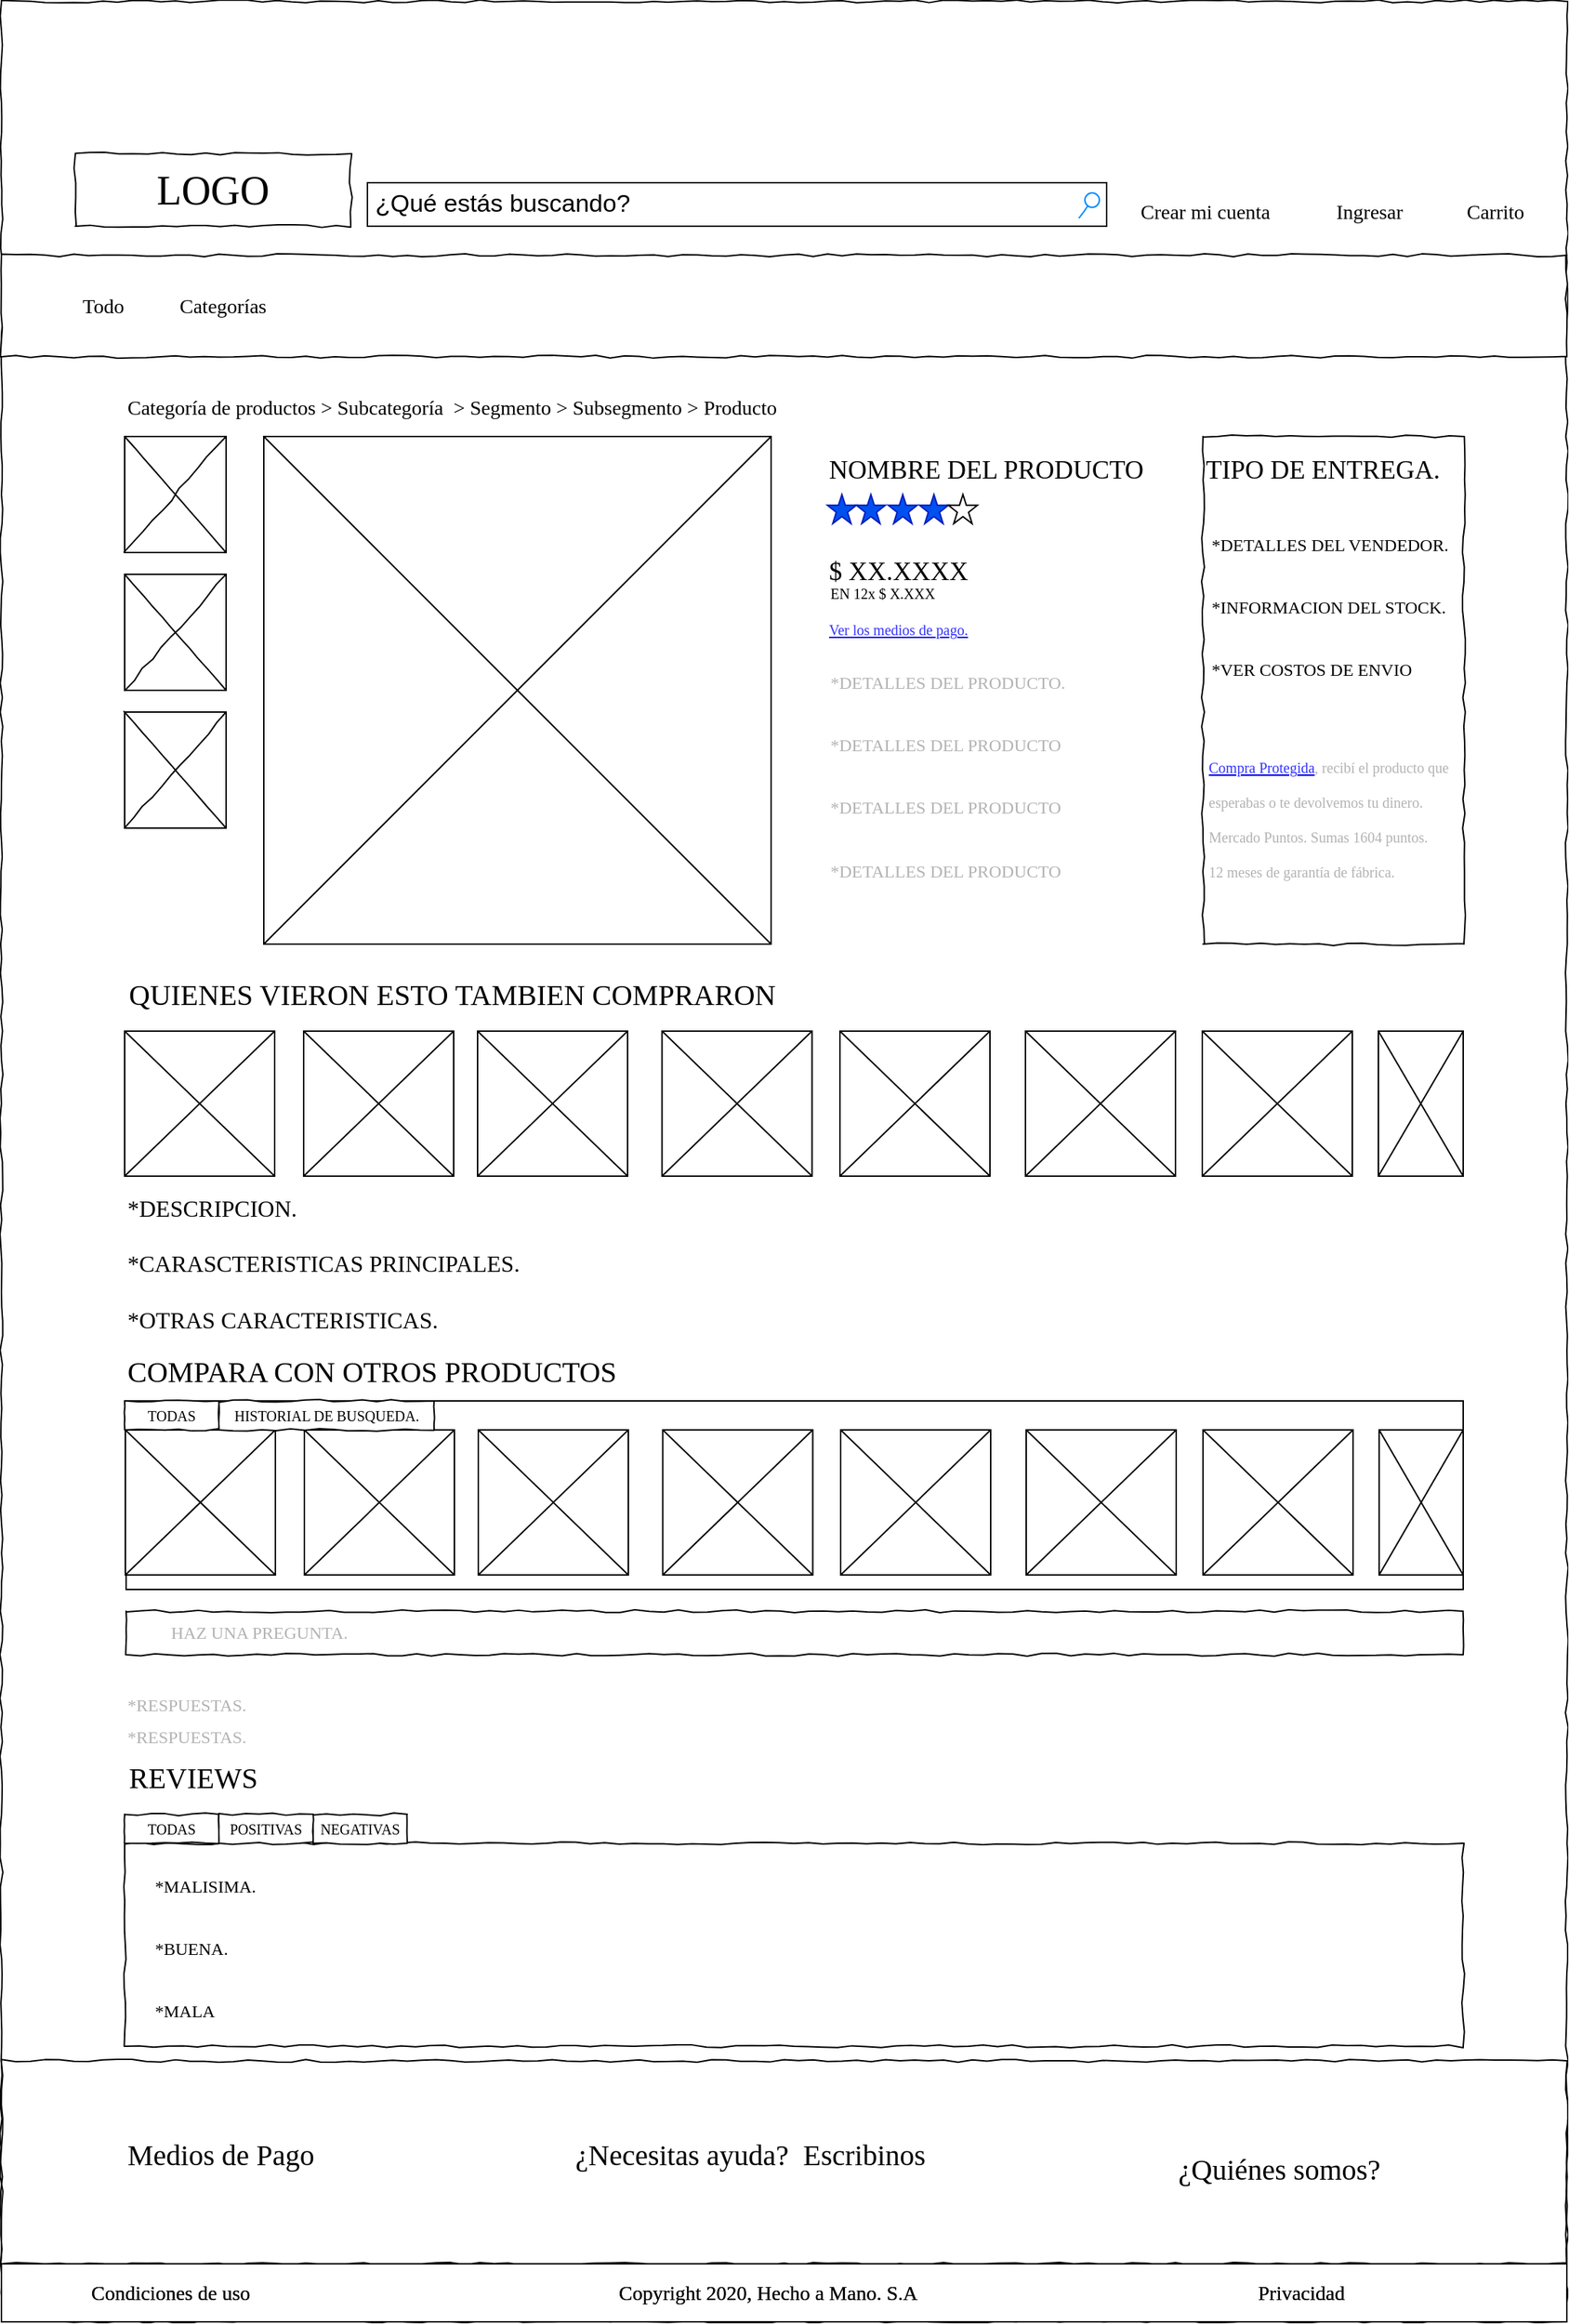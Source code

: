 <mxfile version="14.2.4" type="device" pages="2"><diagram name="Page-1" id="03018318-947c-dd8e-b7a3-06fadd420f32"><mxGraphModel dx="1968" dy="2220" grid="1" gridSize="10" guides="1" tooltips="1" connect="1" arrows="1" fold="1" page="1" pageScale="1" pageWidth="1100" pageHeight="850" math="0" shadow="0"><root><mxCell id="0"/><mxCell id="1" parent="0"/><mxCell id="677b7b8949515195-1" value="" style="whiteSpace=wrap;html=1;rounded=0;shadow=0;labelBackgroundColor=none;strokeWidth=1;fontFamily=Verdana;fontSize=12;align=center;comic=1;" parent="1" vertex="1"><mxGeometry x="-1090" y="-1690" width="1080" height="1600" as="geometry"/></mxCell><mxCell id="mmKgnX_ywWmIokfxdV-u-65" value="" style="rounded=0;whiteSpace=wrap;html=1;fontSize=16;align=left;" parent="1" vertex="1"><mxGeometry x="-1004" y="-725" width="922.5" height="130" as="geometry"/></mxCell><mxCell id="677b7b8949515195-2" value="LOGO" style="whiteSpace=wrap;html=1;rounded=0;shadow=0;labelBackgroundColor=none;strokeWidth=1;fontFamily=Verdana;fontSize=28;align=center;comic=1;" parent="1" vertex="1"><mxGeometry x="-1039" y="-1585" width="190" height="50" as="geometry"/></mxCell><mxCell id="677b7b8949515195-3" value="¿Qué estás buscando?" style="strokeWidth=1;shadow=0;dashed=0;align=center;html=1;shape=mxgraph.mockup.forms.searchBox;mainText=;strokeColor2=#008cff;fontSize=17;align=left;spacingLeft=3;rounded=0;labelBackgroundColor=none;comic=1;" parent="1" vertex="1"><mxGeometry x="-837.5" y="-1565" width="510" height="30" as="geometry"/></mxCell><mxCell id="677b7b8949515195-4" value="Crear mi cuenta&lt;br&gt;" style="text;html=1;points=[];align=left;verticalAlign=top;spacingTop=-4;fontSize=14;fontFamily=Verdana;" parent="1" vertex="1"><mxGeometry x="-306" y="-1555" width="120" height="20" as="geometry"/></mxCell><mxCell id="677b7b8949515195-5" value="Ingresar&lt;br&gt;" style="text;html=1;points=[];align=left;verticalAlign=top;spacingTop=-4;fontSize=14;fontFamily=Verdana;" parent="1" vertex="1"><mxGeometry x="-171.5" y="-1555" width="60" height="20" as="geometry"/></mxCell><mxCell id="677b7b8949515195-7" value="Carrito" style="text;html=1;points=[];align=left;verticalAlign=top;spacingTop=-4;fontSize=14;fontFamily=Verdana;" parent="1" vertex="1"><mxGeometry x="-81.5" y="-1555" width="60" height="20" as="geometry"/></mxCell><mxCell id="677b7b8949515195-10" value="" style="whiteSpace=wrap;html=1;rounded=0;shadow=0;labelBackgroundColor=none;strokeWidth=1;fontFamily=Verdana;fontSize=12;align=center;comic=1;" parent="1" vertex="1"><mxGeometry x="-1090" y="-1515" width="1080" height="70" as="geometry"/></mxCell><mxCell id="677b7b8949515195-11" value="&lt;font style=&quot;font-size: 14px&quot;&gt;Todo&lt;/font&gt;" style="text;html=1;points=[];align=left;verticalAlign=top;spacingTop=-4;fontSize=14;fontFamily=Verdana;" parent="1" vertex="1"><mxGeometry x="-1036.5" y="-1490" width="60" height="20" as="geometry"/></mxCell><mxCell id="677b7b8949515195-12" value="Categorías&amp;nbsp;" style="text;html=1;points=[];align=left;verticalAlign=top;spacingTop=-4;fontSize=14;fontFamily=Verdana;" parent="1" vertex="1"><mxGeometry x="-969" y="-1490" width="60" height="20" as="geometry"/></mxCell><mxCell id="LxZAGJg_ZRrgHYEx7WZz-89" value="" style="verticalLabelPosition=bottom;shadow=0;dashed=0;align=center;html=1;verticalAlign=top;strokeWidth=1;shape=mxgraph.mockup.graphics.simpleIcon;" parent="1" vertex="1"><mxGeometry x="-1005" y="-980" width="103.5" height="100" as="geometry"/></mxCell><mxCell id="Xn8J1OL4rtHFxepAPeXe-10" value="" style="edgeStyle=orthogonalEdgeStyle;rounded=0;orthogonalLoop=1;jettySize=auto;html=1;" parent="1" edge="1"><mxGeometry relative="1" as="geometry"><mxPoint x="299" y="880" as="targetPoint"/></mxGeometry></mxCell><mxCell id="tgGk5EpyJH_Lw6BRvDHv-57" value="" style="whiteSpace=wrap;html=1;rounded=0;shadow=0;labelBackgroundColor=none;strokeWidth=1;fillColor=none;fontFamily=Verdana;fontSize=12;align=center;comic=1;" parent="1" vertex="1"><mxGeometry x="-1090" y="-270" width="1080" height="140" as="geometry"/></mxCell><mxCell id="tgGk5EpyJH_Lw6BRvDHv-60" value="&lt;font style=&quot;font-size: 20px&quot;&gt;¿Quiénes somos?&lt;/font&gt;" style="text;html=1;points=[];align=left;verticalAlign=top;spacingTop=-4;fontSize=14;fontFamily=Verdana;" parent="1" vertex="1"><mxGeometry x="-280" y="-210" width="140" height="20" as="geometry"/></mxCell><mxCell id="zo5I0TWpS_y5xEKeDL7Q-6" value="" style="rounded=0;whiteSpace=wrap;html=1;" parent="1" vertex="1"><mxGeometry x="-1090" y="-130" width="1080" height="40" as="geometry"/></mxCell><mxCell id="zo5I0TWpS_y5xEKeDL7Q-7" value="Condiciones de uso&amp;nbsp; &amp;nbsp;" style="text;html=1;points=[];align=left;verticalAlign=top;spacingTop=-4;fontSize=14;fontFamily=Verdana;" parent="1" vertex="1"><mxGeometry x="-1030" y="-120" width="180" height="20" as="geometry"/></mxCell><mxCell id="zo5I0TWpS_y5xEKeDL7Q-8" value="Privacidad" style="text;html=1;points=[];align=left;verticalAlign=top;spacingTop=-4;fontSize=14;fontFamily=Verdana;" parent="1" vertex="1"><mxGeometry x="-225.5" y="-120" width="180" height="20" as="geometry"/></mxCell><mxCell id="JRqjmTaKsT0wCQtXHwXA-2" style="edgeStyle=orthogonalEdgeStyle;rounded=0;orthogonalLoop=1;jettySize=auto;html=1;exitX=0.5;exitY=0;exitDx=0;exitDy=0;entryX=0.25;entryY=0;entryDx=0;entryDy=0;" parent="1" edge="1"><mxGeometry relative="1" as="geometry"><mxPoint x="-368.5" y="-330" as="sourcePoint"/><mxPoint x="-379.5" y="-330" as="targetPoint"/></mxGeometry></mxCell><mxCell id="JRqjmTaKsT0wCQtXHwXA-14" value="Copyright 2020, Hecho a Mano. S.A" style="text;html=1;points=[];align=left;verticalAlign=top;spacingTop=-4;fontSize=14;fontFamily=Verdana;" parent="1" vertex="1"><mxGeometry x="-666.5" y="-120" width="266.5" height="20" as="geometry"/></mxCell><mxCell id="Xn8J1OL4rtHFxepAPeXe-1" value="" style="verticalLabelPosition=bottom;shadow=0;dashed=0;align=center;html=1;verticalAlign=top;strokeWidth=1;shape=mxgraph.mockup.graphics.simpleIcon;rounded=0;labelBackgroundColor=none;fontFamily=Verdana;fontSize=14;comic=1;" parent="1" vertex="1"><mxGeometry x="-1005" y="-1295" width="70" height="80" as="geometry"/></mxCell><mxCell id="Xn8J1OL4rtHFxepAPeXe-2" value="" style="verticalLabelPosition=bottom;shadow=0;dashed=0;align=center;html=1;verticalAlign=top;strokeWidth=1;shape=mxgraph.mockup.graphics.simpleIcon;rounded=0;labelBackgroundColor=none;fontFamily=Verdana;fontSize=14;comic=1;" parent="1" vertex="1"><mxGeometry x="-1005" y="-1390" width="70" height="80" as="geometry"/></mxCell><mxCell id="Xn8J1OL4rtHFxepAPeXe-3" value="" style="verticalLabelPosition=bottom;shadow=0;dashed=0;align=center;html=1;verticalAlign=top;strokeWidth=1;shape=mxgraph.mockup.graphics.simpleIcon;rounded=0;labelBackgroundColor=none;fontFamily=Verdana;fontSize=14;comic=1;" parent="1" vertex="1"><mxGeometry x="-1005" y="-1200" width="70" height="80" as="geometry"/></mxCell><mxCell id="Xn8J1OL4rtHFxepAPeXe-5" value="" style="verticalLabelPosition=bottom;shadow=0;dashed=0;align=center;html=1;verticalAlign=top;strokeWidth=1;shape=mxgraph.mockup.graphics.simpleIcon;" parent="1" vertex="1"><mxGeometry x="-909" y="-1390" width="350" height="350" as="geometry"/></mxCell><mxCell id="Xn8J1OL4rtHFxepAPeXe-7" value="Categoría de productos &amp;gt; Subcategoría&amp;nbsp; &amp;gt; Segmento &amp;gt; Subsegmento &amp;gt; Producto" style="text;html=1;points=[];align=left;verticalAlign=top;spacingTop=-4;fontSize=14;fontFamily=Verdana;" parent="1" vertex="1"><mxGeometry x="-1005" y="-1420" width="805.5" height="20" as="geometry"/></mxCell><mxCell id="Xn8J1OL4rtHFxepAPeXe-11" value="Copyright 2020, Hecho a Mano. S.A" style="text;html=1;points=[];align=left;verticalAlign=top;spacingTop=-4;fontSize=14;fontFamily=Verdana;" parent="1" vertex="1"><mxGeometry x="-666.5" y="-120" width="266.5" height="20" as="geometry"/></mxCell><mxCell id="Xn8J1OL4rtHFxepAPeXe-12" value="Privacidad" style="text;html=1;points=[];align=left;verticalAlign=top;spacingTop=-4;fontSize=14;fontFamily=Verdana;" parent="1" vertex="1"><mxGeometry x="-225.5" y="-120" width="180" height="20" as="geometry"/></mxCell><mxCell id="Xn8J1OL4rtHFxepAPeXe-14" value="Condiciones de uso&amp;nbsp; &amp;nbsp;" style="text;html=1;points=[];align=left;verticalAlign=top;spacingTop=-4;fontSize=14;fontFamily=Verdana;" parent="1" vertex="1"><mxGeometry x="-1030" y="-120" width="180" height="20" as="geometry"/></mxCell><mxCell id="Xn8J1OL4rtHFxepAPeXe-21" value="&lt;font style=&quot;font-size: 20px&quot;&gt;Medios de Pago&lt;/font&gt;" style="text;html=1;points=[];align=left;verticalAlign=top;spacingTop=-4;fontSize=14;fontFamily=Verdana;" parent="1" vertex="1"><mxGeometry x="-1005" y="-220" width="130" height="20" as="geometry"/></mxCell><mxCell id="Xn8J1OL4rtHFxepAPeXe-22" value="&lt;font style=&quot;font-size: 20px&quot;&gt;¿Necesitas ayuda?&amp;nbsp; Escribinos&lt;/font&gt;" style="text;html=1;points=[];align=left;verticalAlign=top;spacingTop=-4;fontSize=14;fontFamily=Verdana;" parent="1" vertex="1"><mxGeometry x="-696.37" y="-220" width="226.75" height="20" as="geometry"/></mxCell><mxCell id="mmKgnX_ywWmIokfxdV-u-4" value="NOMBRE DEL PRODUCTO" style="text;html=1;points=[];align=left;verticalAlign=top;spacingTop=-4;fontSize=18;fontFamily=Times New Roman;" parent="1" vertex="1"><mxGeometry x="-521" y="-1380" width="231.69" height="20" as="geometry"/></mxCell><mxCell id="mmKgnX_ywWmIokfxdV-u-11" value="QUIENES VIERON ESTO TAMBIEN COMPRARON" style="text;html=1;points=[];align=left;verticalAlign=top;spacingTop=-4;fontSize=20&#10;;fontFamily=Times New Roman;" parent="1" vertex="1"><mxGeometry x="-1004.5" y="-1020" width="457.5" height="30" as="geometry"/></mxCell><mxCell id="mmKgnX_ywWmIokfxdV-u-12" value="" style="whiteSpace=wrap;html=1;rounded=0;shadow=0;labelBackgroundColor=none;strokeWidth=1;fontFamily=Verdana;fontSize=12;align=center;comic=1;" parent="1" vertex="1"><mxGeometry x="-261" y="-1390" width="180" height="350" as="geometry"/></mxCell><mxCell id="mmKgnX_ywWmIokfxdV-u-13" value="TIPO DE ENTREGA." style="text;html=1;points=[];align=left;verticalAlign=top;spacingTop=-4;fontSize=18;fontFamily=Times New Roman;" parent="1" vertex="1"><mxGeometry x="-261" y="-1380" width="160" height="20" as="geometry"/></mxCell><mxCell id="mmKgnX_ywWmIokfxdV-u-14" value="" style="verticalLabelPosition=bottom;verticalAlign=top;html=1;shape=mxgraph.basic.star;fillColor=#0050ef;strokeColor=#001DBC;fontColor=#ffffff;" parent="1" vertex="1"><mxGeometry x="-520.15" y="-1350" width="20" height="20" as="geometry"/></mxCell><mxCell id="mmKgnX_ywWmIokfxdV-u-15" value="" style="verticalLabelPosition=bottom;verticalAlign=top;html=1;shape=mxgraph.basic.star;fillColor=#0050ef;strokeColor=#001DBC;fontColor=#ffffff;" parent="1" vertex="1"><mxGeometry x="-500.15" y="-1350" width="20" height="20" as="geometry"/></mxCell><mxCell id="mmKgnX_ywWmIokfxdV-u-16" value="" style="verticalLabelPosition=bottom;verticalAlign=top;html=1;shape=mxgraph.basic.star;fillColor=#0050ef;strokeColor=#001DBC;fontColor=#ffffff;" parent="1" vertex="1"><mxGeometry x="-456.65" y="-1350" width="20" height="20" as="geometry"/></mxCell><mxCell id="mmKgnX_ywWmIokfxdV-u-17" value="" style="verticalLabelPosition=bottom;verticalAlign=top;html=1;shape=mxgraph.basic.star;fillColor=#0050ef;strokeColor=#001DBC;fontColor=#ffffff;" parent="1" vertex="1"><mxGeometry x="-478.15" y="-1350" width="20" height="20" as="geometry"/></mxCell><mxCell id="mmKgnX_ywWmIokfxdV-u-18" value="" style="verticalLabelPosition=bottom;verticalAlign=top;html=1;shape=mxgraph.basic.star;gradientDirection=east;" parent="1" vertex="1"><mxGeometry x="-436.65" y="-1350" width="20" height="20" as="geometry"/></mxCell><mxCell id="mmKgnX_ywWmIokfxdV-u-19" value="$ XX.XXXX" style="text;html=1;points=[];align=left;verticalAlign=top;spacingTop=-4;fontSize=18;fontFamily=Times New Roman;" parent="1" vertex="1"><mxGeometry x="-521" y="-1310" width="231.69" height="20" as="geometry"/></mxCell><mxCell id="mmKgnX_ywWmIokfxdV-u-20" value="EN 12x $ X.XXX" style="text;html=1;points=[];align=left;verticalAlign=top;spacingTop=-4;fontSize=10;fontFamily=Times New Roman;" parent="1" vertex="1"><mxGeometry x="-520.15" y="-1290" width="72.85" height="20" as="geometry"/></mxCell><mxCell id="mmKgnX_ywWmIokfxdV-u-21" value="&lt;a href=&quot;https://www.mercadolibre.com.ar/#show-modal&quot;&gt;&lt;font color=&quot;#3333ff&quot;&gt;Ver los medios de pago.&lt;/font&gt;&lt;/a&gt;" style="text;html=1;points=[];align=left;verticalAlign=top;spacingTop=-4;fontSize=10;fontFamily=Times New Roman;" parent="1" vertex="1"><mxGeometry x="-521" y="-1265" width="102" height="20" as="geometry"/></mxCell><mxCell id="mmKgnX_ywWmIokfxdV-u-22" value="&lt;font style=&quot;font-size: 12px&quot; color=&quot;#b3b3b3&quot;&gt;*DETALLES DEL PRODUCTO.&lt;br&gt;&lt;br&gt;&lt;/font&gt;&lt;span style=&quot;color: rgb(179 , 179 , 179) ; font-size: 12px&quot;&gt;*DETALLES DEL PRODUCTO&lt;br&gt;&lt;/span&gt;&lt;font style=&quot;font-size: 12px&quot; color=&quot;#b3b3b3&quot;&gt;&lt;br&gt;&lt;/font&gt;&lt;span style=&quot;color: rgb(179 , 179 , 179) ; font-size: 12px&quot;&gt;*DETALLES DEL PRODUCTO&lt;br&gt;&lt;/span&gt;&lt;font style=&quot;font-size: 12px&quot; color=&quot;#b3b3b3&quot;&gt;&lt;br&gt;&lt;/font&gt;&lt;span style=&quot;color: rgb(179 , 179 , 179) ; font-size: 12px&quot;&gt;*DETALLES DEL PRODUCTO&lt;/span&gt;&lt;font style=&quot;font-size: 12px&quot; color=&quot;#b3b3b3&quot;&gt;&lt;br&gt;&lt;/font&gt;" style="text;html=1;points=[];align=left;verticalAlign=top;spacingTop=-4;fontSize=18;fontFamily=Times New Roman;" parent="1" vertex="1"><mxGeometry x="-520.12" y="-1235" width="172" height="150" as="geometry"/></mxCell><mxCell id="mmKgnX_ywWmIokfxdV-u-30" value="&lt;font style=&quot;font-size: 12px&quot;&gt;*DETALLES DEL VENDEDOR.&lt;br&gt;&lt;/font&gt;&lt;font style=&quot;font-size: 12px&quot;&gt;&lt;br&gt;*INFORMACION DEL STOCK.&lt;br&gt;&lt;br&gt;*VER COSTOS DE ENVIO&lt;br&gt;&lt;/font&gt;" style="text;html=1;points=[];align=left;verticalAlign=top;spacingTop=-4;fontSize=18;fontFamily=Times New Roman;" parent="1" vertex="1"><mxGeometry x="-257" y="-1330" width="172" height="110" as="geometry"/></mxCell><mxCell id="mmKgnX_ywWmIokfxdV-u-32" value="&lt;font&gt;&lt;div&gt;&lt;a href=&quot;https://www.mercadolibre.com.ar/compra-protegida&quot;&gt;&lt;font color=&quot;#3333ff&quot;&gt;Compra Protegida&lt;/font&gt;&lt;/a&gt;, recibí el producto que&lt;/div&gt;&lt;div&gt;&lt;br&gt;&lt;/div&gt;&lt;div&gt;esperabas o te devolvemos tu dinero.&lt;/div&gt;&lt;div&gt;&lt;br&gt;&lt;/div&gt;&lt;div&gt;Mercado Puntos. Sumas 1604 puntos.&lt;/div&gt;&lt;div&gt;&lt;br&gt;&lt;/div&gt;&lt;div&gt;12 meses de garantía de fábrica.&lt;/div&gt;&lt;/font&gt;" style="text;html=1;points=[];align=left;verticalAlign=top;spacingTop=-4;fontSize=10;fontFamily=Times New Roman;fontColor=#B3B3B3;" parent="1" vertex="1"><mxGeometry x="-259" y="-1170" width="176" height="95" as="geometry"/></mxCell><mxCell id="mmKgnX_ywWmIokfxdV-u-33" value="REVIEWS" style="text;html=1;points=[];align=left;verticalAlign=top;spacingTop=-4;fontSize=20&#10;;fontFamily=Times New Roman;" parent="1" vertex="1"><mxGeometry x="-1004.5" y="-480" width="107" height="30" as="geometry"/></mxCell><mxCell id="mmKgnX_ywWmIokfxdV-u-37" value="" style="whiteSpace=wrap;html=1;rounded=0;shadow=0;labelBackgroundColor=none;strokeWidth=1;fontFamily=Verdana;fontSize=12;align=center;comic=1;" parent="1" vertex="1"><mxGeometry x="-1004" y="-580" width="922.5" height="30" as="geometry"/></mxCell><mxCell id="mmKgnX_ywWmIokfxdV-u-38" value="&lt;font style=&quot;font-size: 12px&quot;&gt;HAZ UNA PREGUNTA.&lt;br&gt;&lt;/font&gt;" style="text;html=1;points=[];align=left;verticalAlign=top;spacingTop=-4;fontSize=18;fontFamily=Times New Roman;fontColor=#B3B3B3;" parent="1" vertex="1"><mxGeometry x="-975.5" y="-580" width="124" height="30" as="geometry"/></mxCell><mxCell id="mmKgnX_ywWmIokfxdV-u-42" value="" style="whiteSpace=wrap;html=1;rounded=0;shadow=0;labelBackgroundColor=none;strokeWidth=1;fontFamily=Verdana;fontSize=12;align=center;comic=1;" parent="1" vertex="1"><mxGeometry x="-1005" y="-420" width="923.5" height="140" as="geometry"/></mxCell><mxCell id="mmKgnX_ywWmIokfxdV-u-43" value="&lt;font style=&quot;font-size: 12px&quot;&gt;*MALISIMA.&lt;br&gt;&lt;/font&gt;&lt;font style=&quot;font-size: 12px&quot;&gt;&lt;br&gt;*BUENA.&lt;br&gt;&lt;br&gt;*MALA&lt;br&gt;&lt;/font&gt;" style="text;html=1;points=[];align=left;verticalAlign=top;spacingTop=-4;fontSize=18;fontFamily=Times New Roman;" parent="1" vertex="1"><mxGeometry x="-986.5" y="-405" width="725" height="110" as="geometry"/></mxCell><mxCell id="mmKgnX_ywWmIokfxdV-u-44" value="TODAS" style="whiteSpace=wrap;html=1;rounded=0;shadow=0;labelBackgroundColor=none;strokeWidth=1;fontFamily=Verdana;fontSize=10;align=center;comic=1;" parent="1" vertex="1"><mxGeometry x="-1005" y="-440" width="65" height="20" as="geometry"/></mxCell><mxCell id="mmKgnX_ywWmIokfxdV-u-45" value="NEGATIVAS" style="whiteSpace=wrap;html=1;rounded=0;shadow=0;labelBackgroundColor=none;strokeWidth=1;fontFamily=Verdana;fontSize=10;align=center;comic=1;" parent="1" vertex="1"><mxGeometry x="-875" y="-440" width="65" height="20" as="geometry"/></mxCell><mxCell id="mmKgnX_ywWmIokfxdV-u-46" value="POSITIVAS" style="whiteSpace=wrap;html=1;rounded=0;shadow=0;labelBackgroundColor=none;strokeWidth=1;fontFamily=Verdana;fontSize=10;align=center;comic=1;" parent="1" vertex="1"><mxGeometry x="-940" y="-440" width="65" height="20" as="geometry"/></mxCell><mxCell id="mmKgnX_ywWmIokfxdV-u-47" value="" style="verticalLabelPosition=bottom;shadow=0;dashed=0;align=center;html=1;verticalAlign=top;strokeWidth=1;shape=mxgraph.mockup.graphics.simpleIcon;" parent="1" vertex="1"><mxGeometry x="-634.25" y="-980" width="103.5" height="100" as="geometry"/></mxCell><mxCell id="mmKgnX_ywWmIokfxdV-u-48" value="" style="verticalLabelPosition=bottom;shadow=0;dashed=0;align=center;html=1;verticalAlign=top;strokeWidth=1;shape=mxgraph.mockup.graphics.simpleIcon;" parent="1" vertex="1"><mxGeometry x="-761.5" y="-980" width="103.5" height="100" as="geometry"/></mxCell><mxCell id="mmKgnX_ywWmIokfxdV-u-49" value="" style="verticalLabelPosition=bottom;shadow=0;dashed=0;align=center;html=1;verticalAlign=top;strokeWidth=1;shape=mxgraph.mockup.graphics.simpleIcon;" parent="1" vertex="1"><mxGeometry x="-881.5" y="-980" width="103.5" height="100" as="geometry"/></mxCell><mxCell id="mmKgnX_ywWmIokfxdV-u-50" value="" style="verticalLabelPosition=bottom;shadow=0;dashed=0;align=center;html=1;verticalAlign=top;strokeWidth=1;shape=mxgraph.mockup.graphics.simpleIcon;" parent="1" vertex="1"><mxGeometry x="-383.5" y="-980" width="103.5" height="100" as="geometry"/></mxCell><mxCell id="mmKgnX_ywWmIokfxdV-u-51" value="" style="verticalLabelPosition=bottom;shadow=0;dashed=0;align=center;html=1;verticalAlign=top;strokeWidth=1;shape=mxgraph.mockup.graphics.simpleIcon;" parent="1" vertex="1"><mxGeometry x="-511.5" y="-980" width="103.5" height="100" as="geometry"/></mxCell><mxCell id="mmKgnX_ywWmIokfxdV-u-53" value="&lt;font style=&quot;font-size: 16px;&quot;&gt;*DESCRIPCION.&lt;br style=&quot;font-size: 16px;&quot;&gt;&lt;br style=&quot;font-size: 16px;&quot;&gt;*CARASCTERISTICAS PRINCIPALES.&lt;br style=&quot;font-size: 16px;&quot;&gt;&lt;br style=&quot;font-size: 16px;&quot;&gt;*OTRAS CARACTERISTICAS.&lt;br style=&quot;font-size: 16px;&quot;&gt;&lt;/font&gt;" style="text;html=1;points=[];align=left;verticalAlign=top;spacingTop=-4;fontSize=16;fontFamily=Times New Roman;" parent="1" vertex="1"><mxGeometry x="-1005" y="-870" width="423" height="110" as="geometry"/></mxCell><mxCell id="mmKgnX_ywWmIokfxdV-u-57" value="" style="verticalLabelPosition=bottom;shadow=0;dashed=0;align=center;html=1;verticalAlign=top;strokeWidth=1;shape=mxgraph.mockup.graphics.simpleIcon;" parent="1" vertex="1"><mxGeometry x="-1004.5" y="-705" width="103.5" height="100" as="geometry"/></mxCell><mxCell id="mmKgnX_ywWmIokfxdV-u-58" value="COMPARA CON OTROS PRODUCTOS" style="text;html=1;points=[];align=left;verticalAlign=top;spacingTop=-4;fontSize=20&#10;;fontFamily=Times New Roman;" parent="1" vertex="1"><mxGeometry x="-1005" y="-760" width="457.5" height="30" as="geometry"/></mxCell><mxCell id="mmKgnX_ywWmIokfxdV-u-59" value="" style="verticalLabelPosition=bottom;shadow=0;dashed=0;align=center;html=1;verticalAlign=top;strokeWidth=1;shape=mxgraph.mockup.graphics.simpleIcon;" parent="1" vertex="1"><mxGeometry x="-633.75" y="-705" width="103.5" height="100" as="geometry"/></mxCell><mxCell id="mmKgnX_ywWmIokfxdV-u-60" value="" style="verticalLabelPosition=bottom;shadow=0;dashed=0;align=center;html=1;verticalAlign=top;strokeWidth=1;shape=mxgraph.mockup.graphics.simpleIcon;" parent="1" vertex="1"><mxGeometry x="-761" y="-705" width="103.5" height="100" as="geometry"/></mxCell><mxCell id="mmKgnX_ywWmIokfxdV-u-61" value="" style="verticalLabelPosition=bottom;shadow=0;dashed=0;align=center;html=1;verticalAlign=top;strokeWidth=1;shape=mxgraph.mockup.graphics.simpleIcon;" parent="1" vertex="1"><mxGeometry x="-881" y="-705" width="103.5" height="100" as="geometry"/></mxCell><mxCell id="mmKgnX_ywWmIokfxdV-u-62" value="" style="verticalLabelPosition=bottom;shadow=0;dashed=0;align=center;html=1;verticalAlign=top;strokeWidth=1;shape=mxgraph.mockup.graphics.simpleIcon;" parent="1" vertex="1"><mxGeometry x="-383" y="-705" width="103.5" height="100" as="geometry"/></mxCell><mxCell id="mmKgnX_ywWmIokfxdV-u-63" value="" style="verticalLabelPosition=bottom;shadow=0;dashed=0;align=center;html=1;verticalAlign=top;strokeWidth=1;shape=mxgraph.mockup.graphics.simpleIcon;" parent="1" vertex="1"><mxGeometry x="-511" y="-705" width="103.5" height="100" as="geometry"/></mxCell><mxCell id="mmKgnX_ywWmIokfxdV-u-64" value="&lt;font style=&quot;font-size: 12px&quot;&gt;*RESPUESTAS.&lt;br&gt;*RESPUESTAS.&lt;br&gt;&lt;/font&gt;" style="text;html=1;points=[];align=left;verticalAlign=top;spacingTop=-4;fontSize=18;fontFamily=Times New Roman;fontColor=#B3B3B3;" parent="1" vertex="1"><mxGeometry x="-1005" y="-530" width="93.5" height="50" as="geometry"/></mxCell><mxCell id="mmKgnX_ywWmIokfxdV-u-66" value="" style="verticalLabelPosition=bottom;shadow=0;dashed=0;align=center;html=1;verticalAlign=top;strokeWidth=1;shape=mxgraph.mockup.graphics.simpleIcon;" parent="1" vertex="1"><mxGeometry x="-261.5" y="-980" width="103.5" height="100" as="geometry"/></mxCell><mxCell id="mmKgnX_ywWmIokfxdV-u-67" value="" style="verticalLabelPosition=bottom;shadow=0;dashed=0;align=center;html=1;verticalAlign=top;strokeWidth=1;shape=mxgraph.mockup.graphics.simpleIcon;" parent="1" vertex="1"><mxGeometry x="-261" y="-705" width="103.5" height="100" as="geometry"/></mxCell><mxCell id="mmKgnX_ywWmIokfxdV-u-68" value="TODAS" style="whiteSpace=wrap;html=1;rounded=0;shadow=0;labelBackgroundColor=none;strokeWidth=1;fontFamily=Verdana;fontSize=10;align=center;comic=1;" parent="1" vertex="1"><mxGeometry x="-1005" y="-725" width="65" height="20" as="geometry"/></mxCell><mxCell id="mmKgnX_ywWmIokfxdV-u-69" value="HISTORIAL DE BUSQUEDA." style="whiteSpace=wrap;html=1;rounded=0;shadow=0;labelBackgroundColor=none;strokeWidth=1;fontFamily=Verdana;fontSize=10;align=center;comic=1;" parent="1" vertex="1"><mxGeometry x="-940" y="-725" width="148.5" height="20" as="geometry"/></mxCell><mxCell id="mmKgnX_ywWmIokfxdV-u-71" value="" style="verticalLabelPosition=bottom;shadow=0;dashed=0;align=center;html=1;verticalAlign=top;strokeWidth=1;shape=mxgraph.mockup.graphics.simpleIcon;" parent="1" vertex="1"><mxGeometry x="-140" y="-980" width="58.5" height="100" as="geometry"/></mxCell><mxCell id="mmKgnX_ywWmIokfxdV-u-72" value="" style="verticalLabelPosition=bottom;shadow=0;dashed=0;align=center;html=1;verticalAlign=top;strokeWidth=1;shape=mxgraph.mockup.graphics.simpleIcon;" parent="1" vertex="1"><mxGeometry x="-139.5" y="-705" width="58" height="100" as="geometry"/></mxCell></root></mxGraphModel></diagram><diagram id="LHfP2wL81vf80Hi5zt_r" name="Page-2"><mxGraphModel dx="1351" dy="723" grid="1" gridSize="10" guides="1" tooltips="1" connect="1" arrows="1" fold="1" page="1" pageScale="1" pageWidth="827" pageHeight="1169" math="0" shadow="0">&#xa;      <root>&#xa;        <mxCell id="TGA_tsakuVG6Fn75nmtS-0"/>&#xa;        <mxCell id="TGA_tsakuVG6Fn75nmtS-1" parent="TGA_tsakuVG6Fn75nmtS-0"/>&#xa;      </root>&#xa;    </mxGraphModel></diagram></mxfile>